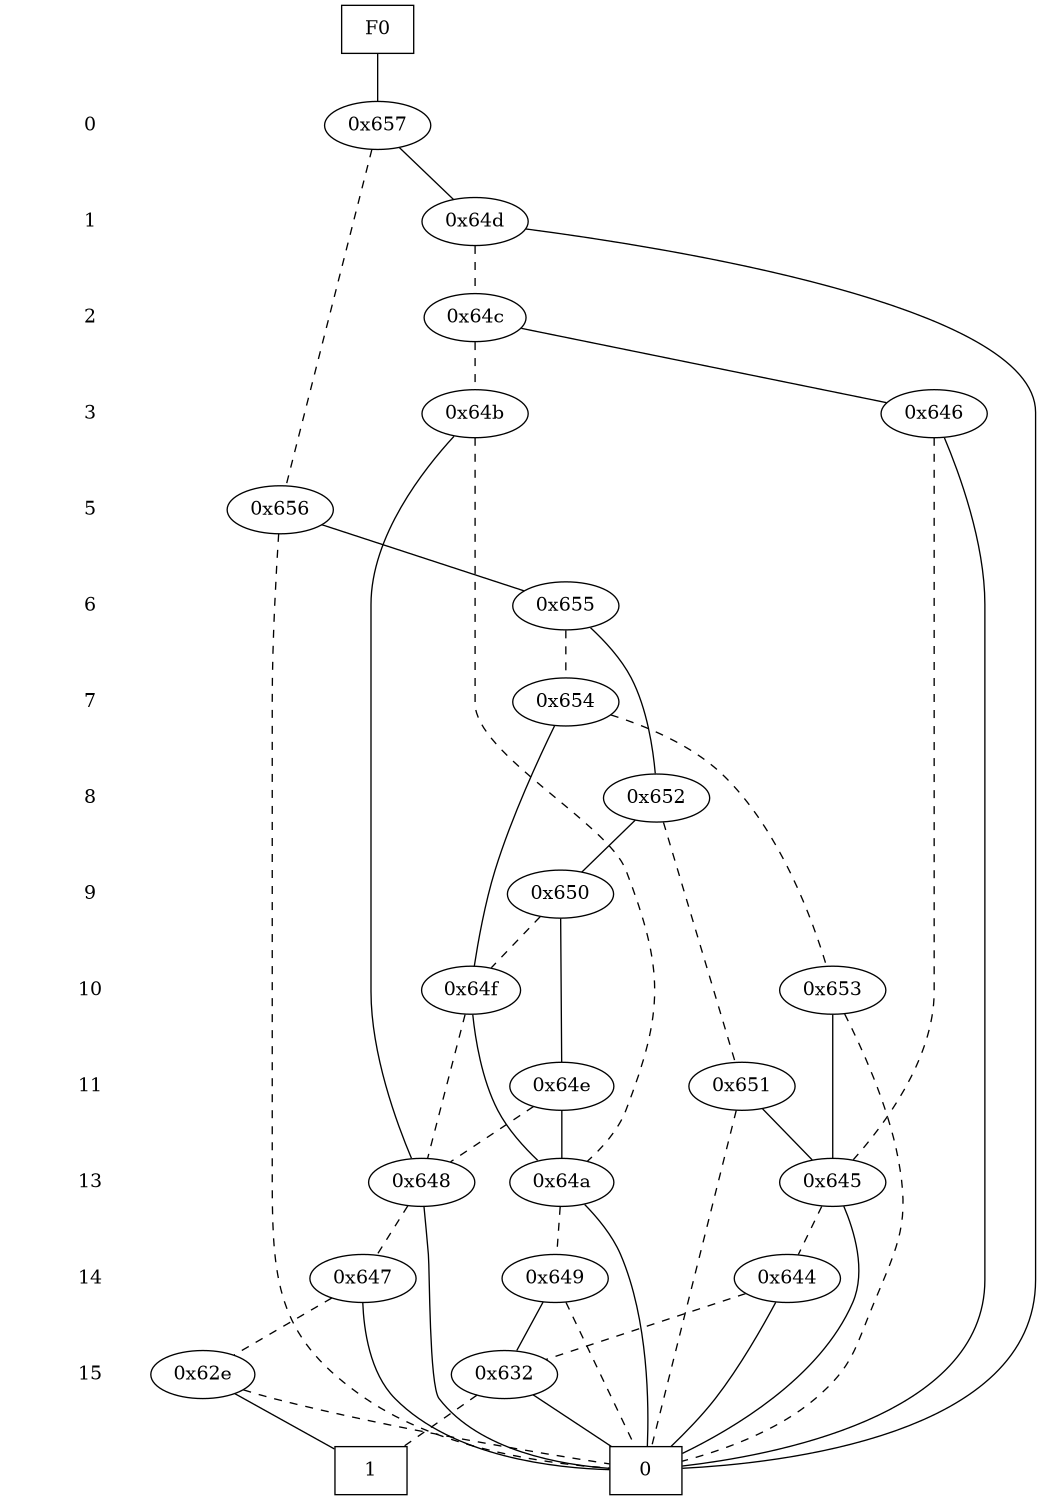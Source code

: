 digraph "DD" {
size = "7.5,10"
center = true;
edge [dir = none];
{ node [shape = plaintext];
  edge [style = invis];
  "CONST NODES" [style = invis];
" 0 " -> " 1 " -> " 2 " -> " 3 " -> " 5 " -> " 6 " -> " 7 " -> " 8 " -> " 9 " -> " 10 " -> " 11 " -> " 13 " -> " 14 " -> " 15 " -> "CONST NODES"; 
}
{ rank = same; node [shape = box]; edge [style = invis];
"F0"; }
{ rank = same; " 0 ";
"0x657";
}
{ rank = same; " 1 ";
"0x64d";
}
{ rank = same; " 2 ";
"0x64c";
}
{ rank = same; " 3 ";
"0x64b";
"0x646";
}
{ rank = same; " 5 ";
"0x656";
}
{ rank = same; " 6 ";
"0x655";
}
{ rank = same; " 7 ";
"0x654";
}
{ rank = same; " 8 ";
"0x652";
}
{ rank = same; " 9 ";
"0x650";
}
{ rank = same; " 10 ";
"0x64f";
"0x653";
}
{ rank = same; " 11 ";
"0x64e";
"0x651";
}
{ rank = same; " 13 ";
"0x645";
"0x648";
"0x64a";
}
{ rank = same; " 14 ";
"0x644";
"0x649";
"0x647";
}
{ rank = same; " 15 ";
"0x632";
"0x62e";
}
{ rank = same; "CONST NODES";
{ node [shape = box]; "0x502";
"0x501";
}
}
"F0" -> "0x657" [style = solid];
"0x657" -> "0x64d";
"0x657" -> "0x656" [style = dashed];
"0x64d" -> "0x502";
"0x64d" -> "0x64c" [style = dashed];
"0x64c" -> "0x646";
"0x64c" -> "0x64b" [style = dashed];
"0x64b" -> "0x648";
"0x64b" -> "0x64a" [style = dashed];
"0x646" -> "0x502";
"0x646" -> "0x645" [style = dashed];
"0x656" -> "0x655";
"0x656" -> "0x502" [style = dashed];
"0x655" -> "0x652";
"0x655" -> "0x654" [style = dashed];
"0x654" -> "0x64f";
"0x654" -> "0x653" [style = dashed];
"0x652" -> "0x650";
"0x652" -> "0x651" [style = dashed];
"0x650" -> "0x64e";
"0x650" -> "0x64f" [style = dashed];
"0x64f" -> "0x64a";
"0x64f" -> "0x648" [style = dashed];
"0x653" -> "0x645";
"0x653" -> "0x502" [style = dashed];
"0x64e" -> "0x64a";
"0x64e" -> "0x648" [style = dashed];
"0x651" -> "0x645";
"0x651" -> "0x502" [style = dashed];
"0x645" -> "0x502";
"0x645" -> "0x644" [style = dashed];
"0x648" -> "0x502";
"0x648" -> "0x647" [style = dashed];
"0x64a" -> "0x502";
"0x64a" -> "0x649" [style = dashed];
"0x644" -> "0x502";
"0x644" -> "0x632" [style = dashed];
"0x649" -> "0x632";
"0x649" -> "0x502" [style = dashed];
"0x647" -> "0x502";
"0x647" -> "0x62e" [style = dashed];
"0x632" -> "0x502";
"0x632" -> "0x501" [style = dashed];
"0x62e" -> "0x501";
"0x62e" -> "0x502" [style = dashed];
"0x502" [label = "0"];
"0x501" [label = "1"];
}
